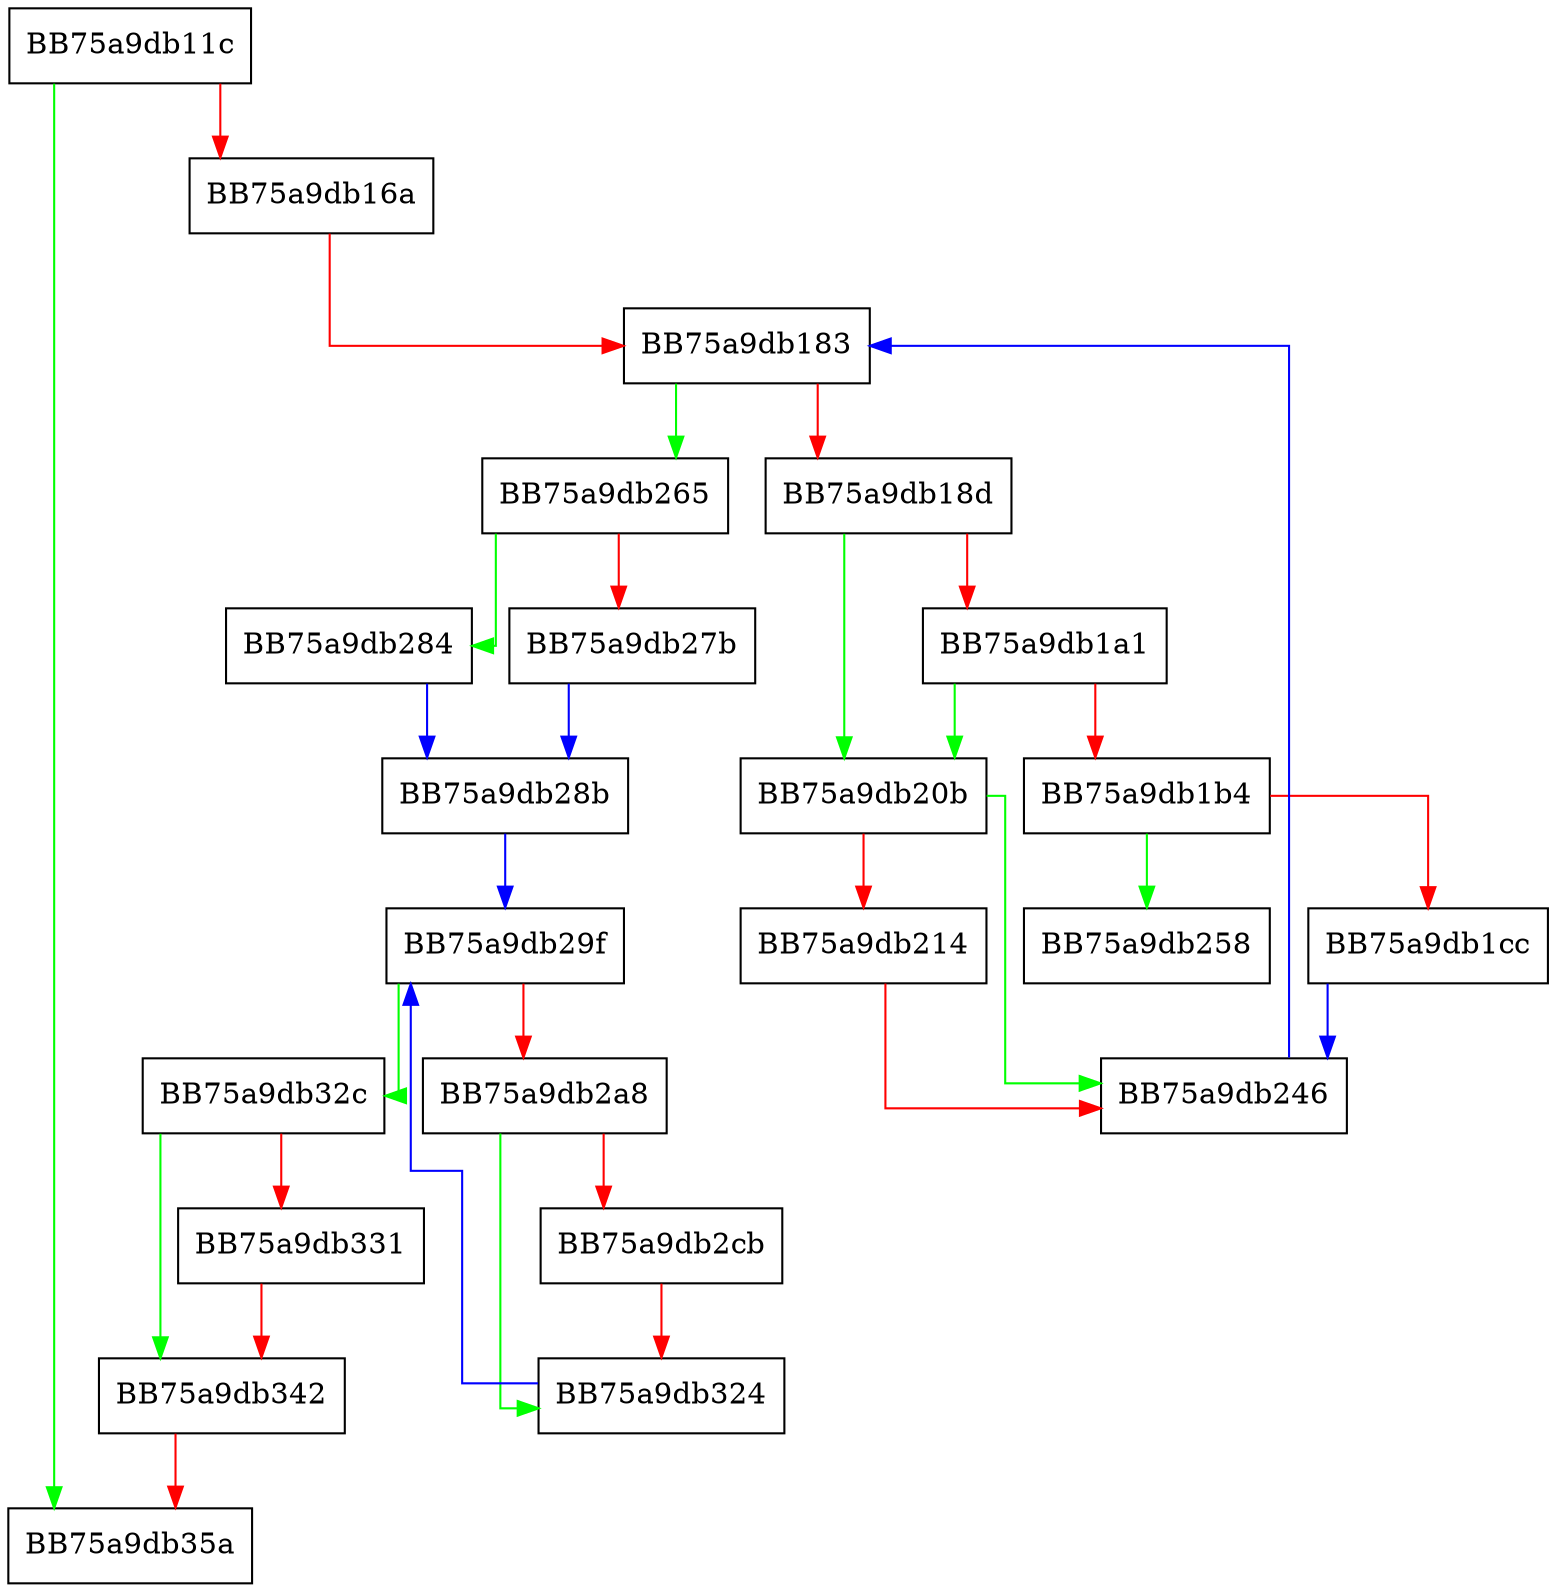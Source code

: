 digraph timer_update {
  node [shape="box"];
  graph [splines=ortho];
  BB75a9db11c -> BB75a9db35a [color="green"];
  BB75a9db11c -> BB75a9db16a [color="red"];
  BB75a9db16a -> BB75a9db183 [color="red"];
  BB75a9db183 -> BB75a9db265 [color="green"];
  BB75a9db183 -> BB75a9db18d [color="red"];
  BB75a9db18d -> BB75a9db20b [color="green"];
  BB75a9db18d -> BB75a9db1a1 [color="red"];
  BB75a9db1a1 -> BB75a9db20b [color="green"];
  BB75a9db1a1 -> BB75a9db1b4 [color="red"];
  BB75a9db1b4 -> BB75a9db258 [color="green"];
  BB75a9db1b4 -> BB75a9db1cc [color="red"];
  BB75a9db1cc -> BB75a9db246 [color="blue"];
  BB75a9db20b -> BB75a9db246 [color="green"];
  BB75a9db20b -> BB75a9db214 [color="red"];
  BB75a9db214 -> BB75a9db246 [color="red"];
  BB75a9db246 -> BB75a9db183 [color="blue"];
  BB75a9db265 -> BB75a9db284 [color="green"];
  BB75a9db265 -> BB75a9db27b [color="red"];
  BB75a9db27b -> BB75a9db28b [color="blue"];
  BB75a9db284 -> BB75a9db28b [color="blue"];
  BB75a9db28b -> BB75a9db29f [color="blue"];
  BB75a9db29f -> BB75a9db32c [color="green"];
  BB75a9db29f -> BB75a9db2a8 [color="red"];
  BB75a9db2a8 -> BB75a9db324 [color="green"];
  BB75a9db2a8 -> BB75a9db2cb [color="red"];
  BB75a9db2cb -> BB75a9db324 [color="red"];
  BB75a9db324 -> BB75a9db29f [color="blue"];
  BB75a9db32c -> BB75a9db342 [color="green"];
  BB75a9db32c -> BB75a9db331 [color="red"];
  BB75a9db331 -> BB75a9db342 [color="red"];
  BB75a9db342 -> BB75a9db35a [color="red"];
}